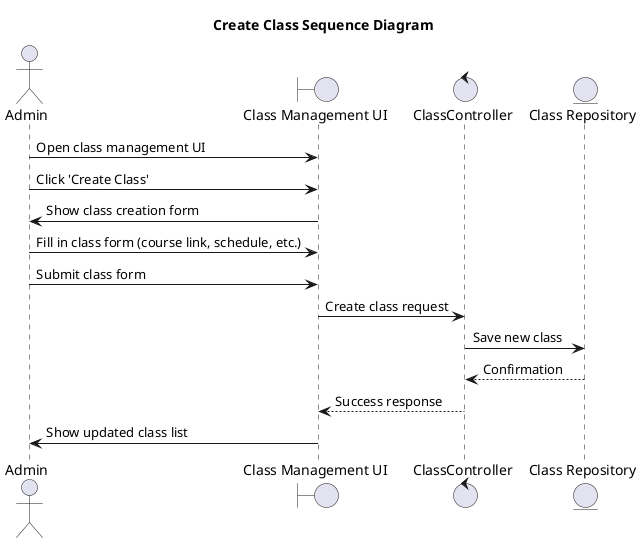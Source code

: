 @startuml CreateClass
title Create Class Sequence Diagram

actor Admin
boundary "Class Management UI"
control "ClassController"
entity "Class Repository"

Admin -> "Class Management UI" : Open class management UI
Admin -> "Class Management UI" : Click 'Create Class'
"Class Management UI" -> Admin : Show class creation form
Admin -> "Class Management UI" : Fill in class form (course link, schedule, etc.)
Admin -> "Class Management UI" : Submit class form
"Class Management UI" -> "ClassController" : Create class request
"ClassController" -> "Class Repository" : Save new class
"Class Repository" --> "ClassController" : Confirmation
"ClassController" --> "Class Management UI" : Success response
"Class Management UI" -> Admin : Show updated class list

@enduml
